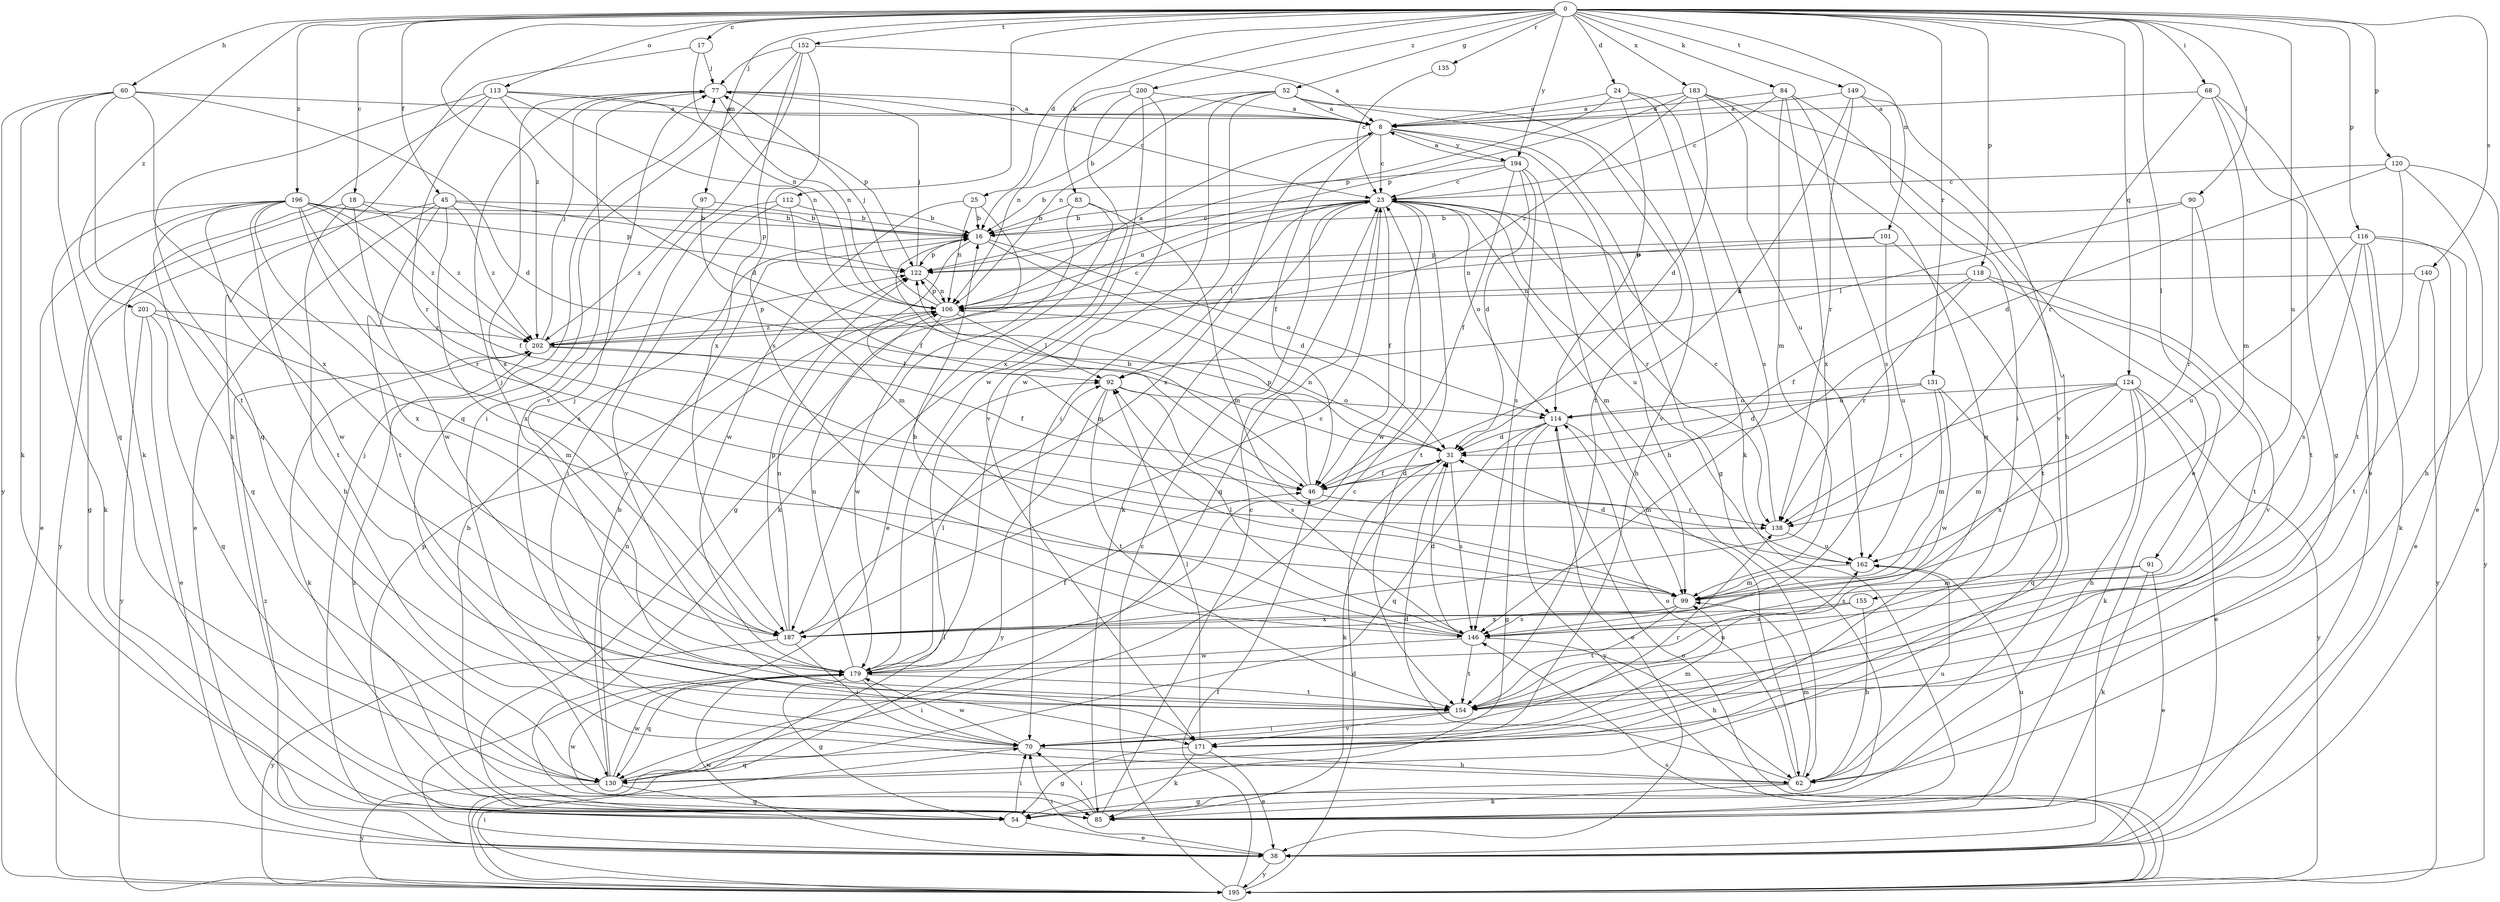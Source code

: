 strict digraph  {
0;
8;
16;
17;
18;
23;
24;
25;
31;
38;
45;
46;
52;
54;
60;
62;
68;
70;
77;
83;
84;
85;
90;
91;
92;
97;
99;
101;
106;
112;
113;
114;
116;
118;
120;
122;
124;
130;
131;
135;
138;
140;
146;
149;
152;
154;
155;
162;
171;
179;
183;
187;
194;
195;
196;
200;
201;
202;
0 -> 17  [label=c];
0 -> 18  [label=c];
0 -> 24  [label=d];
0 -> 25  [label=d];
0 -> 45  [label=f];
0 -> 52  [label=g];
0 -> 60  [label=h];
0 -> 68  [label=i];
0 -> 83  [label=k];
0 -> 84  [label=k];
0 -> 90  [label=l];
0 -> 91  [label=l];
0 -> 97  [label=m];
0 -> 101  [label=n];
0 -> 112  [label=o];
0 -> 113  [label=o];
0 -> 116  [label=p];
0 -> 118  [label=p];
0 -> 120  [label=p];
0 -> 124  [label=q];
0 -> 131  [label=r];
0 -> 135  [label=r];
0 -> 140  [label=s];
0 -> 149  [label=t];
0 -> 152  [label=t];
0 -> 155  [label=u];
0 -> 183  [label=x];
0 -> 194  [label=y];
0 -> 196  [label=z];
0 -> 200  [label=z];
0 -> 201  [label=z];
0 -> 202  [label=z];
8 -> 23  [label=c];
8 -> 46  [label=f];
8 -> 54  [label=g];
8 -> 62  [label=h];
8 -> 187  [label=x];
8 -> 194  [label=y];
16 -> 23  [label=c];
16 -> 31  [label=d];
16 -> 99  [label=m];
16 -> 114  [label=o];
16 -> 122  [label=p];
17 -> 77  [label=j];
17 -> 85  [label=k];
17 -> 106  [label=n];
18 -> 16  [label=b];
18 -> 62  [label=h];
18 -> 179  [label=w];
18 -> 195  [label=y];
18 -> 202  [label=z];
23 -> 16  [label=b];
23 -> 46  [label=f];
23 -> 85  [label=k];
23 -> 92  [label=l];
23 -> 99  [label=m];
23 -> 106  [label=n];
23 -> 114  [label=o];
23 -> 130  [label=q];
23 -> 138  [label=r];
23 -> 154  [label=t];
23 -> 162  [label=u];
23 -> 179  [label=w];
24 -> 8  [label=a];
24 -> 85  [label=k];
24 -> 114  [label=o];
24 -> 122  [label=p];
24 -> 146  [label=s];
25 -> 16  [label=b];
25 -> 54  [label=g];
25 -> 106  [label=n];
25 -> 179  [label=w];
31 -> 46  [label=f];
31 -> 85  [label=k];
31 -> 106  [label=n];
31 -> 146  [label=s];
38 -> 70  [label=i];
38 -> 179  [label=w];
38 -> 195  [label=y];
38 -> 202  [label=z];
45 -> 16  [label=b];
45 -> 38  [label=e];
45 -> 54  [label=g];
45 -> 122  [label=p];
45 -> 154  [label=t];
45 -> 187  [label=x];
45 -> 202  [label=z];
46 -> 16  [label=b];
46 -> 31  [label=d];
46 -> 122  [label=p];
46 -> 138  [label=r];
52 -> 8  [label=a];
52 -> 16  [label=b];
52 -> 70  [label=i];
52 -> 106  [label=n];
52 -> 154  [label=t];
52 -> 171  [label=v];
52 -> 179  [label=w];
54 -> 38  [label=e];
54 -> 70  [label=i];
54 -> 77  [label=j];
54 -> 122  [label=p];
60 -> 8  [label=a];
60 -> 31  [label=d];
60 -> 85  [label=k];
60 -> 130  [label=q];
60 -> 154  [label=t];
60 -> 187  [label=x];
60 -> 195  [label=y];
62 -> 31  [label=d];
62 -> 54  [label=g];
62 -> 85  [label=k];
62 -> 99  [label=m];
62 -> 114  [label=o];
62 -> 162  [label=u];
68 -> 8  [label=a];
68 -> 38  [label=e];
68 -> 54  [label=g];
68 -> 99  [label=m];
68 -> 138  [label=r];
70 -> 62  [label=h];
70 -> 99  [label=m];
70 -> 130  [label=q];
70 -> 138  [label=r];
70 -> 179  [label=w];
77 -> 8  [label=a];
77 -> 23  [label=c];
77 -> 70  [label=i];
77 -> 106  [label=n];
77 -> 187  [label=x];
83 -> 16  [label=b];
83 -> 38  [label=e];
83 -> 85  [label=k];
83 -> 99  [label=m];
84 -> 8  [label=a];
84 -> 23  [label=c];
84 -> 62  [label=h];
84 -> 99  [label=m];
84 -> 146  [label=s];
84 -> 187  [label=x];
85 -> 16  [label=b];
85 -> 23  [label=c];
85 -> 70  [label=i];
85 -> 162  [label=u];
85 -> 179  [label=w];
85 -> 202  [label=z];
90 -> 16  [label=b];
90 -> 92  [label=l];
90 -> 138  [label=r];
90 -> 154  [label=t];
91 -> 38  [label=e];
91 -> 85  [label=k];
91 -> 99  [label=m];
91 -> 146  [label=s];
92 -> 114  [label=o];
92 -> 146  [label=s];
92 -> 154  [label=t];
92 -> 195  [label=y];
97 -> 16  [label=b];
97 -> 99  [label=m];
97 -> 202  [label=z];
99 -> 146  [label=s];
99 -> 154  [label=t];
99 -> 187  [label=x];
101 -> 106  [label=n];
101 -> 122  [label=p];
101 -> 154  [label=t];
101 -> 162  [label=u];
106 -> 8  [label=a];
106 -> 77  [label=j];
106 -> 92  [label=l];
106 -> 122  [label=p];
106 -> 179  [label=w];
106 -> 202  [label=z];
112 -> 16  [label=b];
112 -> 46  [label=f];
112 -> 70  [label=i];
112 -> 171  [label=v];
113 -> 8  [label=a];
113 -> 31  [label=d];
113 -> 85  [label=k];
113 -> 106  [label=n];
113 -> 122  [label=p];
113 -> 130  [label=q];
113 -> 138  [label=r];
114 -> 31  [label=d];
114 -> 38  [label=e];
114 -> 54  [label=g];
114 -> 99  [label=m];
114 -> 130  [label=q];
114 -> 195  [label=y];
116 -> 38  [label=e];
116 -> 70  [label=i];
116 -> 85  [label=k];
116 -> 122  [label=p];
116 -> 146  [label=s];
116 -> 162  [label=u];
116 -> 195  [label=y];
118 -> 46  [label=f];
118 -> 106  [label=n];
118 -> 138  [label=r];
118 -> 154  [label=t];
118 -> 171  [label=v];
120 -> 23  [label=c];
120 -> 31  [label=d];
120 -> 38  [label=e];
120 -> 62  [label=h];
120 -> 154  [label=t];
122 -> 77  [label=j];
122 -> 106  [label=n];
124 -> 38  [label=e];
124 -> 62  [label=h];
124 -> 85  [label=k];
124 -> 99  [label=m];
124 -> 114  [label=o];
124 -> 138  [label=r];
124 -> 187  [label=x];
124 -> 195  [label=y];
130 -> 16  [label=b];
130 -> 23  [label=c];
130 -> 54  [label=g];
130 -> 106  [label=n];
130 -> 179  [label=w];
130 -> 195  [label=y];
131 -> 31  [label=d];
131 -> 99  [label=m];
131 -> 114  [label=o];
131 -> 130  [label=q];
131 -> 179  [label=w];
135 -> 23  [label=c];
138 -> 23  [label=c];
138 -> 162  [label=u];
140 -> 106  [label=n];
140 -> 154  [label=t];
140 -> 195  [label=y];
146 -> 16  [label=b];
146 -> 31  [label=d];
146 -> 62  [label=h];
146 -> 92  [label=l];
146 -> 154  [label=t];
146 -> 179  [label=w];
149 -> 8  [label=a];
149 -> 46  [label=f];
149 -> 70  [label=i];
149 -> 138  [label=r];
149 -> 171  [label=v];
152 -> 8  [label=a];
152 -> 77  [label=j];
152 -> 130  [label=q];
152 -> 146  [label=s];
152 -> 171  [label=v];
152 -> 187  [label=x];
154 -> 70  [label=i];
154 -> 77  [label=j];
154 -> 162  [label=u];
154 -> 171  [label=v];
155 -> 62  [label=h];
155 -> 146  [label=s];
155 -> 187  [label=x];
162 -> 31  [label=d];
162 -> 99  [label=m];
171 -> 38  [label=e];
171 -> 54  [label=g];
171 -> 85  [label=k];
171 -> 92  [label=l];
179 -> 46  [label=f];
179 -> 54  [label=g];
179 -> 70  [label=i];
179 -> 77  [label=j];
179 -> 92  [label=l];
179 -> 106  [label=n];
179 -> 130  [label=q];
179 -> 154  [label=t];
183 -> 8  [label=a];
183 -> 31  [label=d];
183 -> 38  [label=e];
183 -> 122  [label=p];
183 -> 130  [label=q];
183 -> 162  [label=u];
183 -> 202  [label=z];
187 -> 23  [label=c];
187 -> 70  [label=i];
187 -> 106  [label=n];
187 -> 122  [label=p];
187 -> 195  [label=y];
194 -> 8  [label=a];
194 -> 16  [label=b];
194 -> 23  [label=c];
194 -> 31  [label=d];
194 -> 46  [label=f];
194 -> 62  [label=h];
194 -> 146  [label=s];
195 -> 23  [label=c];
195 -> 31  [label=d];
195 -> 46  [label=f];
195 -> 70  [label=i];
195 -> 92  [label=l];
195 -> 114  [label=o];
195 -> 146  [label=s];
196 -> 16  [label=b];
196 -> 38  [label=e];
196 -> 46  [label=f];
196 -> 85  [label=k];
196 -> 122  [label=p];
196 -> 130  [label=q];
196 -> 138  [label=r];
196 -> 146  [label=s];
196 -> 154  [label=t];
196 -> 179  [label=w];
196 -> 187  [label=x];
196 -> 202  [label=z];
200 -> 8  [label=a];
200 -> 106  [label=n];
200 -> 171  [label=v];
200 -> 179  [label=w];
200 -> 187  [label=x];
201 -> 38  [label=e];
201 -> 99  [label=m];
201 -> 130  [label=q];
201 -> 195  [label=y];
201 -> 202  [label=z];
202 -> 23  [label=c];
202 -> 46  [label=f];
202 -> 77  [label=j];
202 -> 85  [label=k];
202 -> 92  [label=l];
202 -> 122  [label=p];
}

